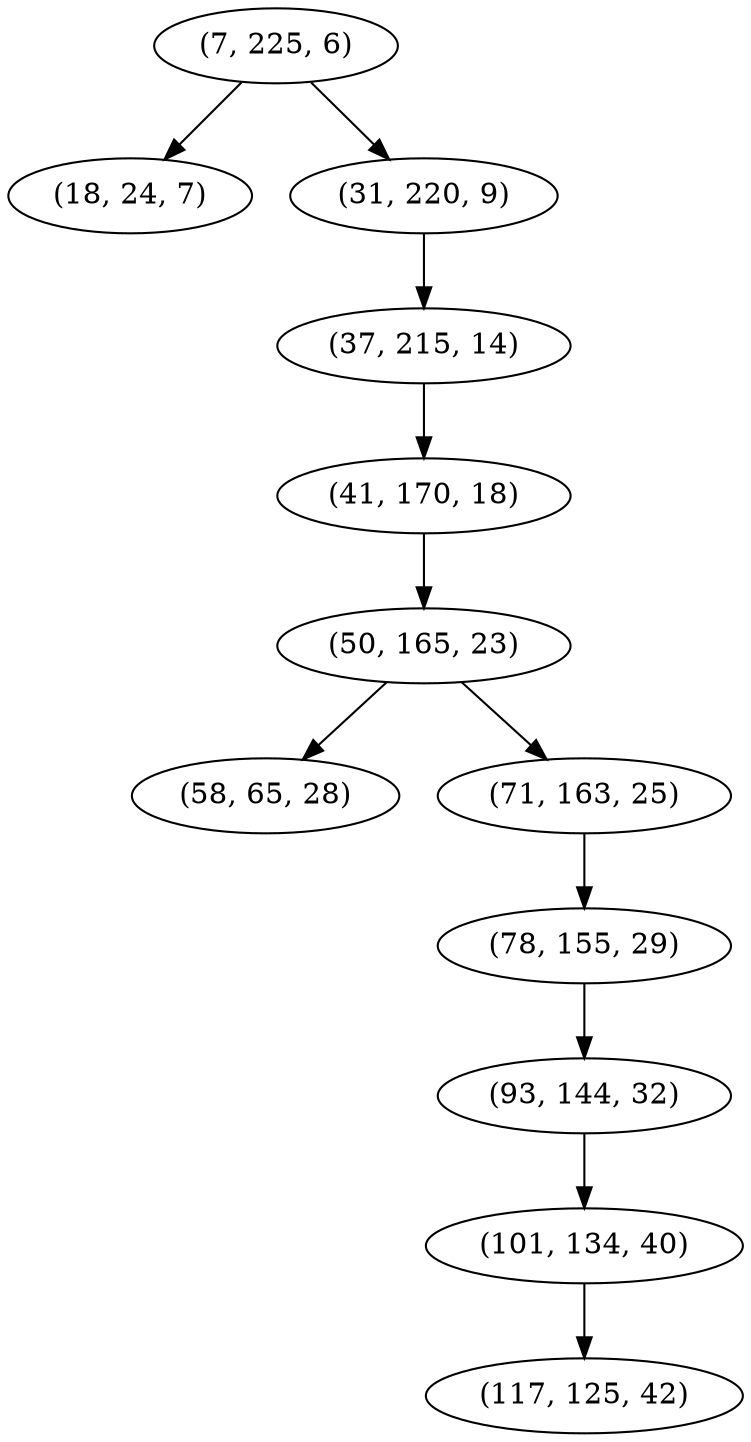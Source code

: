 digraph tree {
    "(7, 225, 6)";
    "(18, 24, 7)";
    "(31, 220, 9)";
    "(37, 215, 14)";
    "(41, 170, 18)";
    "(50, 165, 23)";
    "(58, 65, 28)";
    "(71, 163, 25)";
    "(78, 155, 29)";
    "(93, 144, 32)";
    "(101, 134, 40)";
    "(117, 125, 42)";
    "(7, 225, 6)" -> "(18, 24, 7)";
    "(7, 225, 6)" -> "(31, 220, 9)";
    "(31, 220, 9)" -> "(37, 215, 14)";
    "(37, 215, 14)" -> "(41, 170, 18)";
    "(41, 170, 18)" -> "(50, 165, 23)";
    "(50, 165, 23)" -> "(58, 65, 28)";
    "(50, 165, 23)" -> "(71, 163, 25)";
    "(71, 163, 25)" -> "(78, 155, 29)";
    "(78, 155, 29)" -> "(93, 144, 32)";
    "(93, 144, 32)" -> "(101, 134, 40)";
    "(101, 134, 40)" -> "(117, 125, 42)";
}

